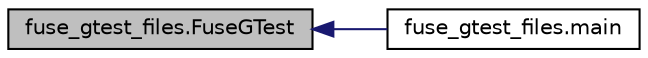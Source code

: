 digraph "fuse_gtest_files.FuseGTest"
{
  edge [fontname="Helvetica",fontsize="10",labelfontname="Helvetica",labelfontsize="10"];
  node [fontname="Helvetica",fontsize="10",shape=record];
  rankdir="LR";
  Node8 [label="fuse_gtest_files.FuseGTest",height=0.2,width=0.4,color="black", fillcolor="grey75", style="filled", fontcolor="black"];
  Node8 -> Node9 [dir="back",color="midnightblue",fontsize="10",style="solid",fontname="Helvetica"];
  Node9 [label="fuse_gtest_files.main",height=0.2,width=0.4,color="black", fillcolor="white", style="filled",URL="$d3/dfa/namespacefuse__gtest__files.html#a5eaf924c10970f574e1b0459cbbda75a"];
}
